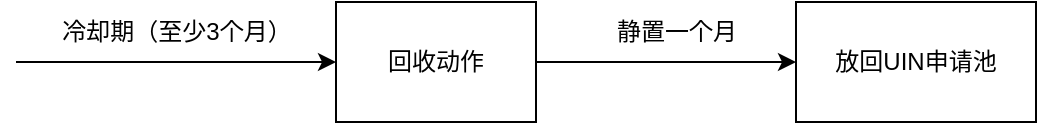 <mxfile version="20.5.3" type="github">
  <diagram id="pq8k2zeJj56lQ9BAmdpO" name="第 1 页">
    <mxGraphModel dx="1414" dy="791" grid="0" gridSize="10" guides="1" tooltips="1" connect="1" arrows="1" fold="1" page="1" pageScale="1" pageWidth="827" pageHeight="1169" math="0" shadow="0">
      <root>
        <mxCell id="0" />
        <mxCell id="1" parent="0" />
        <mxCell id="zJvwynaJaj6YwkVHrPlL-1" value="" style="endArrow=classic;html=1;rounded=0;" edge="1" parent="1">
          <mxGeometry width="50" height="50" relative="1" as="geometry">
            <mxPoint x="210" y="350" as="sourcePoint" />
            <mxPoint x="370" y="350" as="targetPoint" />
          </mxGeometry>
        </mxCell>
        <mxCell id="zJvwynaJaj6YwkVHrPlL-2" value="冷却期（至少3个月）" style="text;html=1;align=center;verticalAlign=middle;resizable=0;points=[];autosize=1;strokeColor=none;fillColor=none;" vertex="1" parent="1">
          <mxGeometry x="220" y="320" width="140" height="30" as="geometry" />
        </mxCell>
        <mxCell id="zJvwynaJaj6YwkVHrPlL-3" value="回收动作" style="rounded=0;whiteSpace=wrap;html=1;" vertex="1" parent="1">
          <mxGeometry x="370" y="320" width="100" height="60" as="geometry" />
        </mxCell>
        <mxCell id="zJvwynaJaj6YwkVHrPlL-4" value="放回UIN申请池" style="rounded=0;whiteSpace=wrap;html=1;" vertex="1" parent="1">
          <mxGeometry x="600" y="320" width="120" height="60" as="geometry" />
        </mxCell>
        <mxCell id="zJvwynaJaj6YwkVHrPlL-5" value="" style="endArrow=classic;html=1;rounded=0;exitX=1;exitY=0.5;exitDx=0;exitDy=0;entryX=0;entryY=0.5;entryDx=0;entryDy=0;" edge="1" parent="1" source="zJvwynaJaj6YwkVHrPlL-3" target="zJvwynaJaj6YwkVHrPlL-4">
          <mxGeometry width="50" height="50" relative="1" as="geometry">
            <mxPoint x="510" y="380" as="sourcePoint" />
            <mxPoint x="560" y="330" as="targetPoint" />
          </mxGeometry>
        </mxCell>
        <mxCell id="zJvwynaJaj6YwkVHrPlL-6" value="静置一个月" style="text;html=1;align=center;verticalAlign=middle;resizable=0;points=[];autosize=1;strokeColor=none;fillColor=none;" vertex="1" parent="1">
          <mxGeometry x="500" y="320" width="80" height="30" as="geometry" />
        </mxCell>
      </root>
    </mxGraphModel>
  </diagram>
</mxfile>

